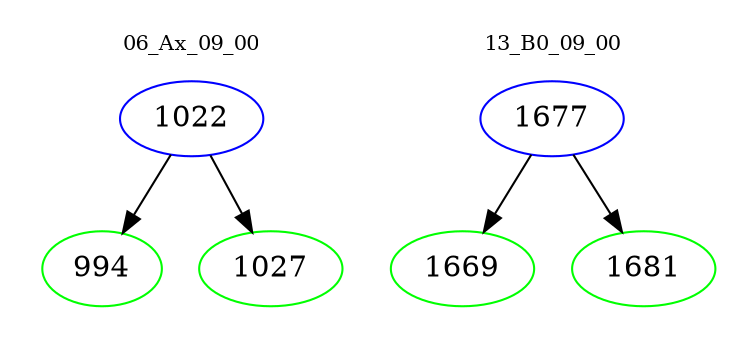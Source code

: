 digraph{
subgraph cluster_0 {
color = white
label = "06_Ax_09_00";
fontsize=10;
T0_1022 [label="1022", color="blue"]
T0_1022 -> T0_994 [color="black"]
T0_994 [label="994", color="green"]
T0_1022 -> T0_1027 [color="black"]
T0_1027 [label="1027", color="green"]
}
subgraph cluster_1 {
color = white
label = "13_B0_09_00";
fontsize=10;
T1_1677 [label="1677", color="blue"]
T1_1677 -> T1_1669 [color="black"]
T1_1669 [label="1669", color="green"]
T1_1677 -> T1_1681 [color="black"]
T1_1681 [label="1681", color="green"]
}
}
